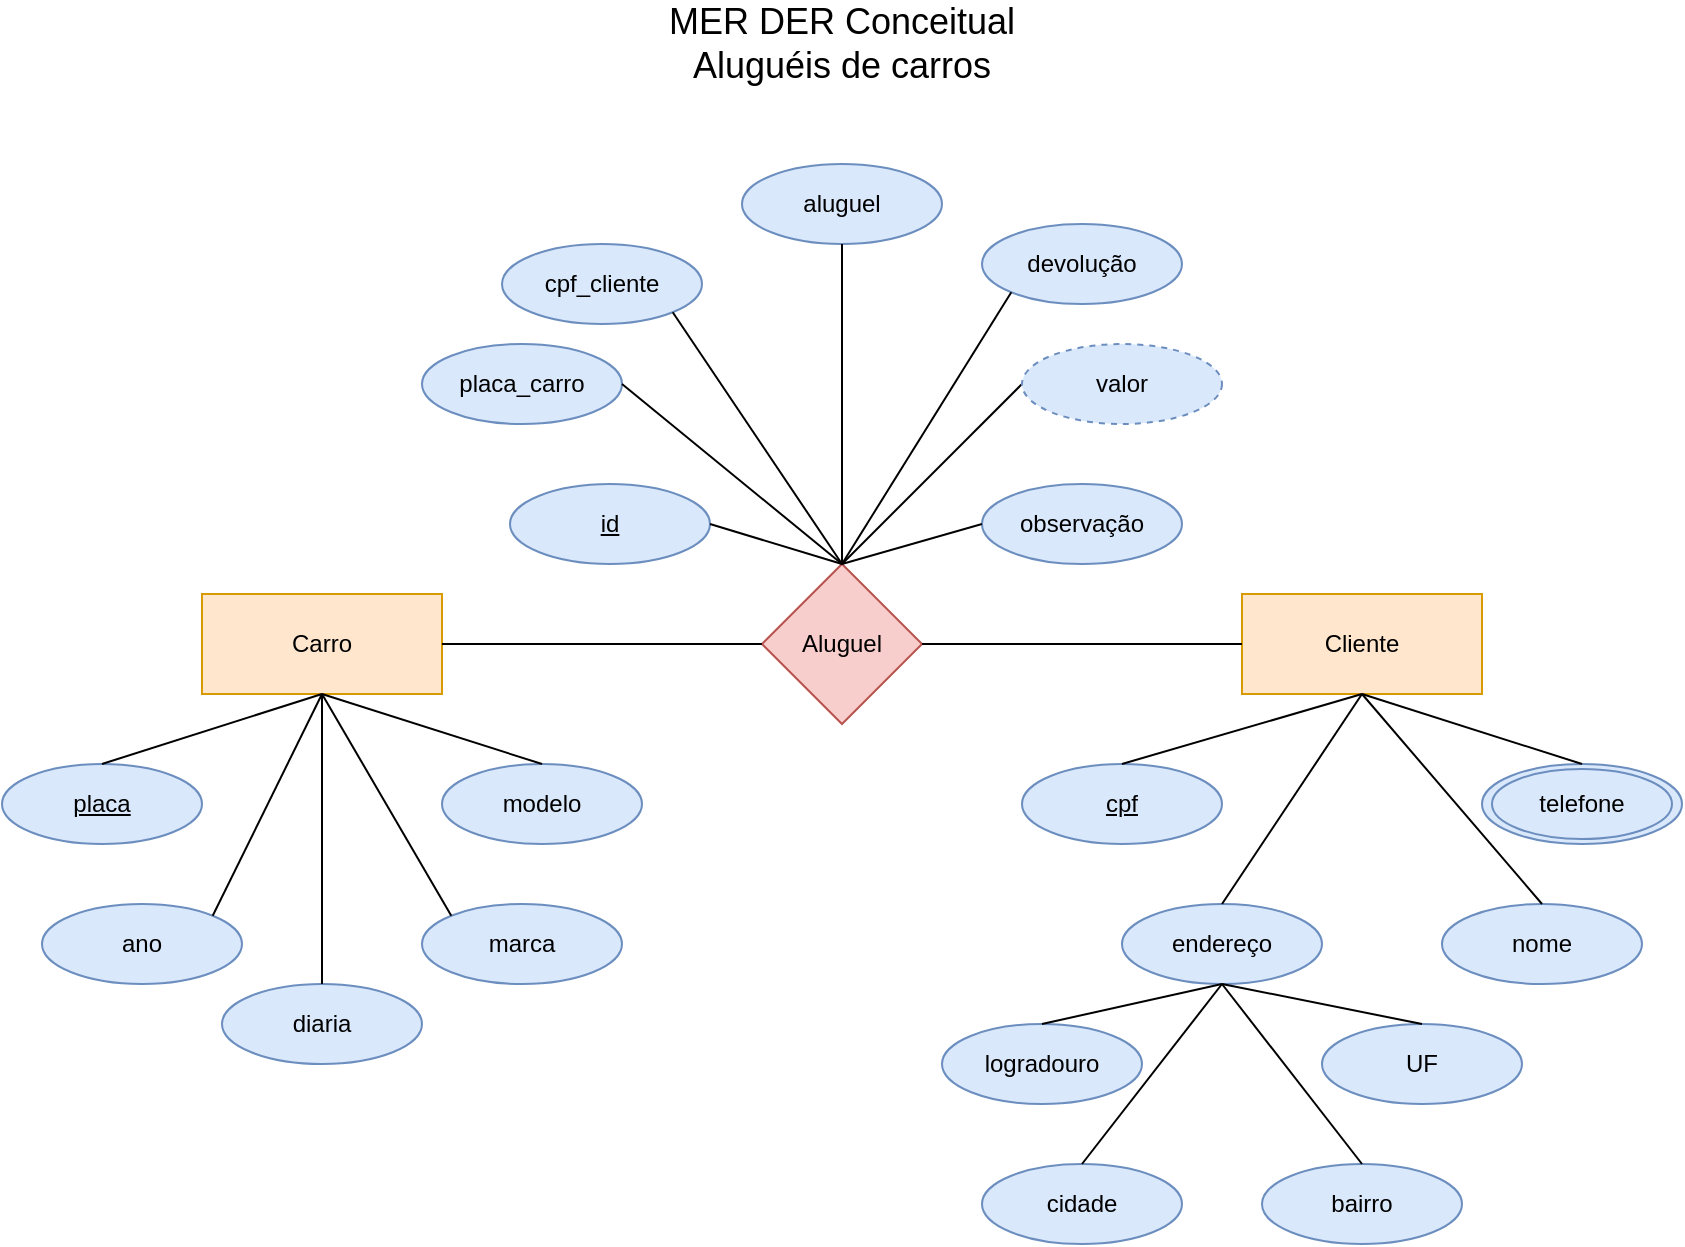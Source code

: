 <mxfile version="21.0.6" type="device"><diagram name="Página-1" id="rPZdugmg4AijbbknI7q6"><mxGraphModel dx="1434" dy="1933" grid="1" gridSize="10" guides="1" tooltips="1" connect="1" arrows="1" fold="1" page="1" pageScale="1" pageWidth="827" pageHeight="1169" math="0" shadow="0"><root><mxCell id="0"/><mxCell id="1" parent="0"/><mxCell id="FIjOrERUQ5VJuRK6NtK0-1" value="Carro" style="rounded=0;whiteSpace=wrap;html=1;fillColor=#ffe6cc;strokeColor=#d79b00;" vertex="1" parent="1"><mxGeometry x="160" y="165" width="120" height="50" as="geometry"/></mxCell><mxCell id="FIjOrERUQ5VJuRK6NtK0-2" value="Aluguel" style="rhombus;whiteSpace=wrap;html=1;fillColor=#f8cecc;strokeColor=#b85450;" vertex="1" parent="1"><mxGeometry x="440" y="150" width="80" height="80" as="geometry"/></mxCell><mxCell id="FIjOrERUQ5VJuRK6NtK0-3" value="Cliente" style="rounded=0;whiteSpace=wrap;html=1;fillColor=#ffe6cc;strokeColor=#d79b00;" vertex="1" parent="1"><mxGeometry x="680" y="165" width="120" height="50" as="geometry"/></mxCell><mxCell id="FIjOrERUQ5VJuRK6NtK0-7" value="&lt;u&gt;placa&lt;/u&gt;" style="ellipse;whiteSpace=wrap;html=1;fillColor=#dae8fc;strokeColor=#6c8ebf;" vertex="1" parent="1"><mxGeometry x="60" y="250" width="100" height="40" as="geometry"/></mxCell><mxCell id="FIjOrERUQ5VJuRK6NtK0-9" value="modelo" style="ellipse;whiteSpace=wrap;html=1;fillColor=#dae8fc;strokeColor=#6c8ebf;" vertex="1" parent="1"><mxGeometry x="280" y="250" width="100" height="40" as="geometry"/></mxCell><mxCell id="FIjOrERUQ5VJuRK6NtK0-10" value="marca" style="ellipse;whiteSpace=wrap;html=1;fillColor=#dae8fc;strokeColor=#6c8ebf;" vertex="1" parent="1"><mxGeometry x="270" y="320" width="100" height="40" as="geometry"/></mxCell><mxCell id="FIjOrERUQ5VJuRK6NtK0-11" value="ano" style="ellipse;whiteSpace=wrap;html=1;fillColor=#dae8fc;strokeColor=#6c8ebf;" vertex="1" parent="1"><mxGeometry x="80" y="320" width="100" height="40" as="geometry"/></mxCell><mxCell id="FIjOrERUQ5VJuRK6NtK0-12" value="diaria" style="ellipse;whiteSpace=wrap;html=1;fillColor=#dae8fc;strokeColor=#6c8ebf;" vertex="1" parent="1"><mxGeometry x="170" y="360" width="100" height="40" as="geometry"/></mxCell><mxCell id="FIjOrERUQ5VJuRK6NtK0-13" value="&lt;u&gt;cpf&lt;/u&gt;" style="ellipse;whiteSpace=wrap;html=1;fillColor=#dae8fc;strokeColor=#6c8ebf;" vertex="1" parent="1"><mxGeometry x="570" y="250" width="100" height="40" as="geometry"/></mxCell><mxCell id="FIjOrERUQ5VJuRK6NtK0-14" value="nome" style="ellipse;whiteSpace=wrap;html=1;fillColor=#dae8fc;strokeColor=#6c8ebf;" vertex="1" parent="1"><mxGeometry x="780" y="320" width="100" height="40" as="geometry"/></mxCell><mxCell id="FIjOrERUQ5VJuRK6NtK0-15" value="telefone" style="ellipse;whiteSpace=wrap;html=1;fillColor=#dae8fc;strokeColor=#6c8ebf;" vertex="1" parent="1"><mxGeometry x="800" y="250" width="100" height="40" as="geometry"/></mxCell><mxCell id="FIjOrERUQ5VJuRK6NtK0-16" value="endereço" style="ellipse;whiteSpace=wrap;html=1;fillColor=#dae8fc;strokeColor=#6c8ebf;" vertex="1" parent="1"><mxGeometry x="620" y="320" width="100" height="40" as="geometry"/></mxCell><mxCell id="FIjOrERUQ5VJuRK6NtK0-17" value="telefone" style="ellipse;whiteSpace=wrap;html=1;fillColor=#dae8fc;strokeColor=#6c8ebf;" vertex="1" parent="1"><mxGeometry x="805" y="252.5" width="90" height="35" as="geometry"/></mxCell><mxCell id="FIjOrERUQ5VJuRK6NtK0-18" value="logradouro" style="ellipse;whiteSpace=wrap;html=1;fillColor=#dae8fc;strokeColor=#6c8ebf;" vertex="1" parent="1"><mxGeometry x="530" y="380" width="100" height="40" as="geometry"/></mxCell><mxCell id="FIjOrERUQ5VJuRK6NtK0-19" value="bairro" style="ellipse;whiteSpace=wrap;html=1;fillColor=#dae8fc;strokeColor=#6c8ebf;" vertex="1" parent="1"><mxGeometry x="690" y="450" width="100" height="40" as="geometry"/></mxCell><mxCell id="FIjOrERUQ5VJuRK6NtK0-20" value="cidade" style="ellipse;whiteSpace=wrap;html=1;fillColor=#dae8fc;strokeColor=#6c8ebf;" vertex="1" parent="1"><mxGeometry x="550" y="450" width="100" height="40" as="geometry"/></mxCell><mxCell id="FIjOrERUQ5VJuRK6NtK0-21" value="UF" style="ellipse;whiteSpace=wrap;html=1;fillColor=#dae8fc;strokeColor=#6c8ebf;" vertex="1" parent="1"><mxGeometry x="720" y="380" width="100" height="40" as="geometry"/></mxCell><mxCell id="FIjOrERUQ5VJuRK6NtK0-22" value="&lt;u&gt;id&lt;/u&gt;" style="ellipse;whiteSpace=wrap;html=1;fillColor=#dae8fc;strokeColor=#6c8ebf;" vertex="1" parent="1"><mxGeometry x="314" y="110" width="100" height="40" as="geometry"/></mxCell><mxCell id="FIjOrERUQ5VJuRK6NtK0-23" value="placa_carro" style="ellipse;whiteSpace=wrap;html=1;fillColor=#dae8fc;strokeColor=#6c8ebf;" vertex="1" parent="1"><mxGeometry x="270" y="40" width="100" height="40" as="geometry"/></mxCell><mxCell id="FIjOrERUQ5VJuRK6NtK0-24" value="cpf_cliente" style="ellipse;whiteSpace=wrap;html=1;fillColor=#dae8fc;strokeColor=#6c8ebf;" vertex="1" parent="1"><mxGeometry x="310" y="-10" width="100" height="40" as="geometry"/></mxCell><mxCell id="FIjOrERUQ5VJuRK6NtK0-25" value="aluguel" style="ellipse;whiteSpace=wrap;html=1;fillColor=#dae8fc;strokeColor=#6c8ebf;" vertex="1" parent="1"><mxGeometry x="430" y="-50" width="100" height="40" as="geometry"/></mxCell><mxCell id="FIjOrERUQ5VJuRK6NtK0-26" value="devolução" style="ellipse;whiteSpace=wrap;html=1;fillColor=#dae8fc;strokeColor=#6c8ebf;" vertex="1" parent="1"><mxGeometry x="550" y="-20" width="100" height="40" as="geometry"/></mxCell><mxCell id="FIjOrERUQ5VJuRK6NtK0-28" value="observação" style="ellipse;whiteSpace=wrap;html=1;fillColor=#dae8fc;strokeColor=#6c8ebf;" vertex="1" parent="1"><mxGeometry x="550" y="110" width="100" height="40" as="geometry"/></mxCell><mxCell id="FIjOrERUQ5VJuRK6NtK0-29" value="&lt;font style=&quot;font-size: 18px;&quot;&gt;MER DER Conceitual&lt;br&gt;Aluguéis de carros&lt;/font&gt;" style="text;html=1;strokeColor=none;fillColor=none;align=center;verticalAlign=middle;whiteSpace=wrap;rounded=0;" vertex="1" parent="1"><mxGeometry x="342" y="-130" width="276" height="40" as="geometry"/></mxCell><mxCell id="FIjOrERUQ5VJuRK6NtK0-30" value="" style="endArrow=none;html=1;rounded=0;entryX=0.5;entryY=0;entryDx=0;entryDy=0;exitX=0.5;exitY=1;exitDx=0;exitDy=0;" edge="1" parent="1" source="FIjOrERUQ5VJuRK6NtK0-25" target="FIjOrERUQ5VJuRK6NtK0-2"><mxGeometry width="50" height="50" relative="1" as="geometry"><mxPoint x="590" y="190" as="sourcePoint"/><mxPoint x="640" y="140" as="targetPoint"/></mxGeometry></mxCell><mxCell id="FIjOrERUQ5VJuRK6NtK0-31" value="" style="endArrow=none;html=1;rounded=0;entryX=0;entryY=0.5;entryDx=0;entryDy=0;exitX=0.5;exitY=0;exitDx=0;exitDy=0;" edge="1" parent="1" source="FIjOrERUQ5VJuRK6NtK0-2" target="FIjOrERUQ5VJuRK6NtK0-28"><mxGeometry width="50" height="50" relative="1" as="geometry"><mxPoint x="590" y="190" as="sourcePoint"/><mxPoint x="640" y="140" as="targetPoint"/></mxGeometry></mxCell><mxCell id="FIjOrERUQ5VJuRK6NtK0-32" value="" style="endArrow=none;html=1;rounded=0;entryX=1;entryY=0.5;entryDx=0;entryDy=0;exitX=0.5;exitY=0;exitDx=0;exitDy=0;" edge="1" parent="1" source="FIjOrERUQ5VJuRK6NtK0-2" target="FIjOrERUQ5VJuRK6NtK0-22"><mxGeometry width="50" height="50" relative="1" as="geometry"><mxPoint x="590" y="190" as="sourcePoint"/><mxPoint x="640" y="140" as="targetPoint"/></mxGeometry></mxCell><mxCell id="FIjOrERUQ5VJuRK6NtK0-33" value="" style="endArrow=none;html=1;rounded=0;entryX=0;entryY=1;entryDx=0;entryDy=0;exitX=0.5;exitY=0;exitDx=0;exitDy=0;" edge="1" parent="1" source="FIjOrERUQ5VJuRK6NtK0-2" target="FIjOrERUQ5VJuRK6NtK0-26"><mxGeometry width="50" height="50" relative="1" as="geometry"><mxPoint x="590" y="190" as="sourcePoint"/><mxPoint x="640" y="140" as="targetPoint"/></mxGeometry></mxCell><mxCell id="FIjOrERUQ5VJuRK6NtK0-34" value="" style="endArrow=none;html=1;rounded=0;entryX=1;entryY=1;entryDx=0;entryDy=0;exitX=0.5;exitY=0;exitDx=0;exitDy=0;" edge="1" parent="1" source="FIjOrERUQ5VJuRK6NtK0-2" target="FIjOrERUQ5VJuRK6NtK0-24"><mxGeometry width="50" height="50" relative="1" as="geometry"><mxPoint x="590" y="190" as="sourcePoint"/><mxPoint x="640" y="140" as="targetPoint"/></mxGeometry></mxCell><mxCell id="FIjOrERUQ5VJuRK6NtK0-35" value="" style="endArrow=none;html=1;rounded=0;entryX=0.5;entryY=0;entryDx=0;entryDy=0;exitX=0;exitY=0.5;exitDx=0;exitDy=0;" edge="1" parent="1" target="FIjOrERUQ5VJuRK6NtK0-2"><mxGeometry width="50" height="50" relative="1" as="geometry"><mxPoint x="570" y="60" as="sourcePoint"/><mxPoint x="640" y="140" as="targetPoint"/></mxGeometry></mxCell><mxCell id="FIjOrERUQ5VJuRK6NtK0-36" value="" style="endArrow=none;html=1;rounded=0;entryX=1;entryY=0.5;entryDx=0;entryDy=0;exitX=0.5;exitY=0;exitDx=0;exitDy=0;" edge="1" parent="1" source="FIjOrERUQ5VJuRK6NtK0-2" target="FIjOrERUQ5VJuRK6NtK0-23"><mxGeometry width="50" height="50" relative="1" as="geometry"><mxPoint x="590" y="190" as="sourcePoint"/><mxPoint x="640" y="140" as="targetPoint"/></mxGeometry></mxCell><mxCell id="FIjOrERUQ5VJuRK6NtK0-37" value="" style="endArrow=none;html=1;rounded=0;entryX=0;entryY=0.5;entryDx=0;entryDy=0;" edge="1" parent="1" source="FIjOrERUQ5VJuRK6NtK0-2" target="FIjOrERUQ5VJuRK6NtK0-3"><mxGeometry width="50" height="50" relative="1" as="geometry"><mxPoint x="590" y="190" as="sourcePoint"/><mxPoint x="640" y="140" as="targetPoint"/></mxGeometry></mxCell><mxCell id="FIjOrERUQ5VJuRK6NtK0-38" value="" style="endArrow=none;html=1;rounded=0;exitX=0;exitY=0.5;exitDx=0;exitDy=0;" edge="1" parent="1" source="FIjOrERUQ5VJuRK6NtK0-2" target="FIjOrERUQ5VJuRK6NtK0-1"><mxGeometry width="50" height="50" relative="1" as="geometry"><mxPoint x="430" y="190" as="sourcePoint"/><mxPoint x="640" y="140" as="targetPoint"/></mxGeometry></mxCell><mxCell id="FIjOrERUQ5VJuRK6NtK0-40" value="" style="endArrow=none;html=1;rounded=0;entryX=0.5;entryY=1;entryDx=0;entryDy=0;exitX=0.5;exitY=0;exitDx=0;exitDy=0;" edge="1" parent="1" source="FIjOrERUQ5VJuRK6NtK0-16" target="FIjOrERUQ5VJuRK6NtK0-3"><mxGeometry width="50" height="50" relative="1" as="geometry"><mxPoint x="590" y="190" as="sourcePoint"/><mxPoint x="640" y="140" as="targetPoint"/></mxGeometry></mxCell><mxCell id="FIjOrERUQ5VJuRK6NtK0-41" value="" style="endArrow=none;html=1;rounded=0;entryX=0.5;entryY=1;entryDx=0;entryDy=0;exitX=0.5;exitY=0;exitDx=0;exitDy=0;" edge="1" parent="1" source="FIjOrERUQ5VJuRK6NtK0-14" target="FIjOrERUQ5VJuRK6NtK0-3"><mxGeometry width="50" height="50" relative="1" as="geometry"><mxPoint x="590" y="190" as="sourcePoint"/><mxPoint x="640" y="140" as="targetPoint"/></mxGeometry></mxCell><mxCell id="FIjOrERUQ5VJuRK6NtK0-42" value="" style="endArrow=none;html=1;rounded=0;entryX=0.5;entryY=1;entryDx=0;entryDy=0;exitX=0.5;exitY=0;exitDx=0;exitDy=0;" edge="1" parent="1" source="FIjOrERUQ5VJuRK6NtK0-13" target="FIjOrERUQ5VJuRK6NtK0-3"><mxGeometry width="50" height="50" relative="1" as="geometry"><mxPoint x="590" y="190" as="sourcePoint"/><mxPoint x="640" y="140" as="targetPoint"/></mxGeometry></mxCell><mxCell id="FIjOrERUQ5VJuRK6NtK0-43" value="" style="endArrow=none;html=1;rounded=0;entryX=0.5;entryY=0;entryDx=0;entryDy=0;exitX=0.5;exitY=1;exitDx=0;exitDy=0;" edge="1" parent="1" source="FIjOrERUQ5VJuRK6NtK0-3" target="FIjOrERUQ5VJuRK6NtK0-15"><mxGeometry width="50" height="50" relative="1" as="geometry"><mxPoint x="590" y="190" as="sourcePoint"/><mxPoint x="640" y="140" as="targetPoint"/></mxGeometry></mxCell><mxCell id="FIjOrERUQ5VJuRK6NtK0-44" value="" style="endArrow=none;html=1;rounded=0;entryX=0.5;entryY=1;entryDx=0;entryDy=0;exitX=0.5;exitY=0;exitDx=0;exitDy=0;" edge="1" parent="1" source="FIjOrERUQ5VJuRK6NtK0-18" target="FIjOrERUQ5VJuRK6NtK0-16"><mxGeometry width="50" height="50" relative="1" as="geometry"><mxPoint x="590" y="190" as="sourcePoint"/><mxPoint x="640" y="140" as="targetPoint"/></mxGeometry></mxCell><mxCell id="FIjOrERUQ5VJuRK6NtK0-45" value="" style="endArrow=none;html=1;rounded=0;entryX=0.5;entryY=0;entryDx=0;entryDy=0;exitX=0.5;exitY=1;exitDx=0;exitDy=0;" edge="1" parent="1" source="FIjOrERUQ5VJuRK6NtK0-16" target="FIjOrERUQ5VJuRK6NtK0-21"><mxGeometry width="50" height="50" relative="1" as="geometry"><mxPoint x="590" y="190" as="sourcePoint"/><mxPoint x="640" y="140" as="targetPoint"/></mxGeometry></mxCell><mxCell id="FIjOrERUQ5VJuRK6NtK0-46" value="" style="endArrow=none;html=1;rounded=0;entryX=0.5;entryY=0;entryDx=0;entryDy=0;exitX=0.5;exitY=1;exitDx=0;exitDy=0;" edge="1" parent="1" source="FIjOrERUQ5VJuRK6NtK0-16" target="FIjOrERUQ5VJuRK6NtK0-19"><mxGeometry width="50" height="50" relative="1" as="geometry"><mxPoint x="590" y="190" as="sourcePoint"/><mxPoint x="640" y="140" as="targetPoint"/></mxGeometry></mxCell><mxCell id="FIjOrERUQ5VJuRK6NtK0-47" value="" style="endArrow=none;html=1;rounded=0;entryX=0.5;entryY=0;entryDx=0;entryDy=0;" edge="1" parent="1" target="FIjOrERUQ5VJuRK6NtK0-20"><mxGeometry width="50" height="50" relative="1" as="geometry"><mxPoint x="670" y="360" as="sourcePoint"/><mxPoint x="640" y="140" as="targetPoint"/></mxGeometry></mxCell><mxCell id="FIjOrERUQ5VJuRK6NtK0-48" value="valor" style="ellipse;whiteSpace=wrap;html=1;align=center;dashed=1;fillColor=#dae8fc;strokeColor=#6c8ebf;" vertex="1" parent="1"><mxGeometry x="570" y="40" width="100" height="40" as="geometry"/></mxCell><mxCell id="FIjOrERUQ5VJuRK6NtK0-49" value="" style="endArrow=none;html=1;rounded=0;entryX=0.5;entryY=1;entryDx=0;entryDy=0;exitX=0.5;exitY=0;exitDx=0;exitDy=0;" edge="1" parent="1" source="FIjOrERUQ5VJuRK6NtK0-12" target="FIjOrERUQ5VJuRK6NtK0-1"><mxGeometry width="50" height="50" relative="1" as="geometry"><mxPoint x="590" y="190" as="sourcePoint"/><mxPoint x="640" y="140" as="targetPoint"/></mxGeometry></mxCell><mxCell id="FIjOrERUQ5VJuRK6NtK0-50" value="" style="endArrow=none;html=1;rounded=0;entryX=0.5;entryY=1;entryDx=0;entryDy=0;exitX=0;exitY=0;exitDx=0;exitDy=0;" edge="1" parent="1" source="FIjOrERUQ5VJuRK6NtK0-10" target="FIjOrERUQ5VJuRK6NtK0-1"><mxGeometry width="50" height="50" relative="1" as="geometry"><mxPoint x="590" y="190" as="sourcePoint"/><mxPoint x="640" y="140" as="targetPoint"/></mxGeometry></mxCell><mxCell id="FIjOrERUQ5VJuRK6NtK0-51" value="" style="endArrow=none;html=1;rounded=0;entryX=0.5;entryY=1;entryDx=0;entryDy=0;exitX=1;exitY=0;exitDx=0;exitDy=0;" edge="1" parent="1" source="FIjOrERUQ5VJuRK6NtK0-11" target="FIjOrERUQ5VJuRK6NtK0-1"><mxGeometry width="50" height="50" relative="1" as="geometry"><mxPoint x="590" y="190" as="sourcePoint"/><mxPoint x="640" y="140" as="targetPoint"/></mxGeometry></mxCell><mxCell id="FIjOrERUQ5VJuRK6NtK0-52" value="" style="endArrow=none;html=1;rounded=0;entryX=0.5;entryY=1;entryDx=0;entryDy=0;exitX=0.5;exitY=0;exitDx=0;exitDy=0;" edge="1" parent="1" source="FIjOrERUQ5VJuRK6NtK0-9" target="FIjOrERUQ5VJuRK6NtK0-1"><mxGeometry width="50" height="50" relative="1" as="geometry"><mxPoint x="590" y="190" as="sourcePoint"/><mxPoint x="640" y="140" as="targetPoint"/></mxGeometry></mxCell><mxCell id="FIjOrERUQ5VJuRK6NtK0-53" value="" style="endArrow=none;html=1;rounded=0;exitX=0.5;exitY=0;exitDx=0;exitDy=0;entryX=0.5;entryY=1;entryDx=0;entryDy=0;" edge="1" parent="1" source="FIjOrERUQ5VJuRK6NtK0-7" target="FIjOrERUQ5VJuRK6NtK0-1"><mxGeometry width="50" height="50" relative="1" as="geometry"><mxPoint x="590" y="190" as="sourcePoint"/><mxPoint x="220" y="220" as="targetPoint"/></mxGeometry></mxCell></root></mxGraphModel></diagram></mxfile>